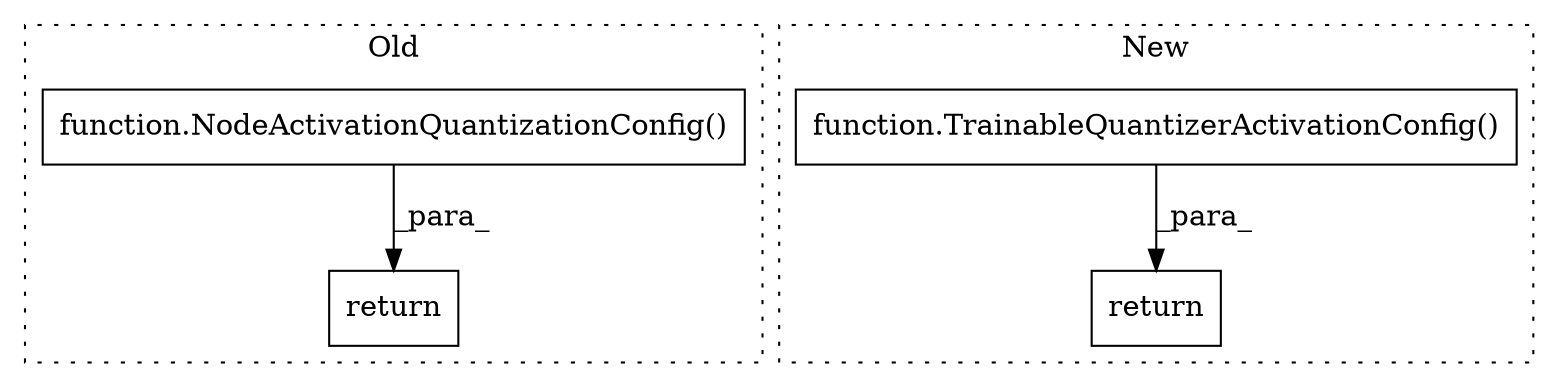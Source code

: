 digraph G {
subgraph cluster0 {
1 [label="function.NodeActivationQuantizationConfig()" a="75" s="3249,3320" l="33,1" shape="box"];
3 [label="return" a="93" s="3242" l="7" shape="box"];
label = "Old";
style="dotted";
}
subgraph cluster1 {
2 [label="function.TrainableQuantizerActivationConfig()" a="75" s="3286" l="403" shape="box"];
4 [label="return" a="93" s="3279" l="7" shape="box"];
label = "New";
style="dotted";
}
1 -> 3 [label="_para_"];
2 -> 4 [label="_para_"];
}